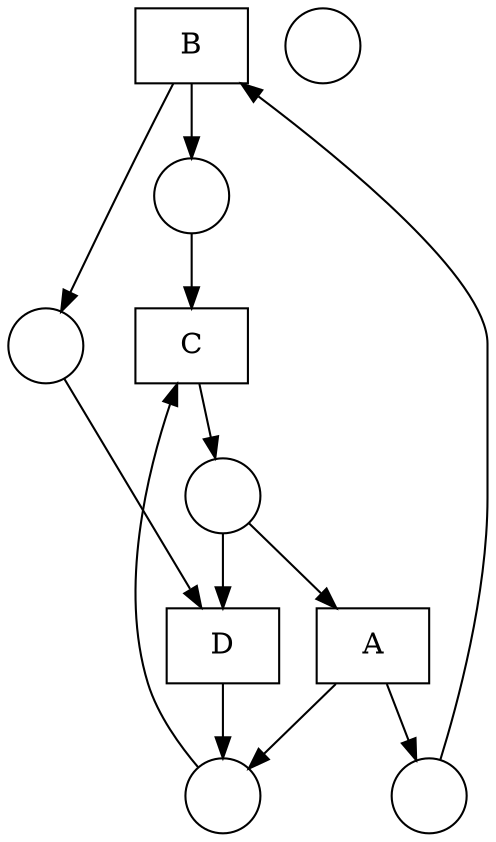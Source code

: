 digraph "Fittest net" {
	node [shape=box]
	B [label=B]
	C [label=C]
	D [label=D]
	A [label=A]
	node [shape=circle]
	1 [label=" "]
	2 [label=" "]
	3 [label=" "]
	4 [label=" "]
	5 [label=" "]
	6 [label=" "]
	3 -> B
	B -> 5
	B -> 4
	4 -> C
	2 -> C
	C -> 1
	1 -> D
	5 -> D
	D -> 2
	1 -> A
	A -> 3
	A -> 2
}
